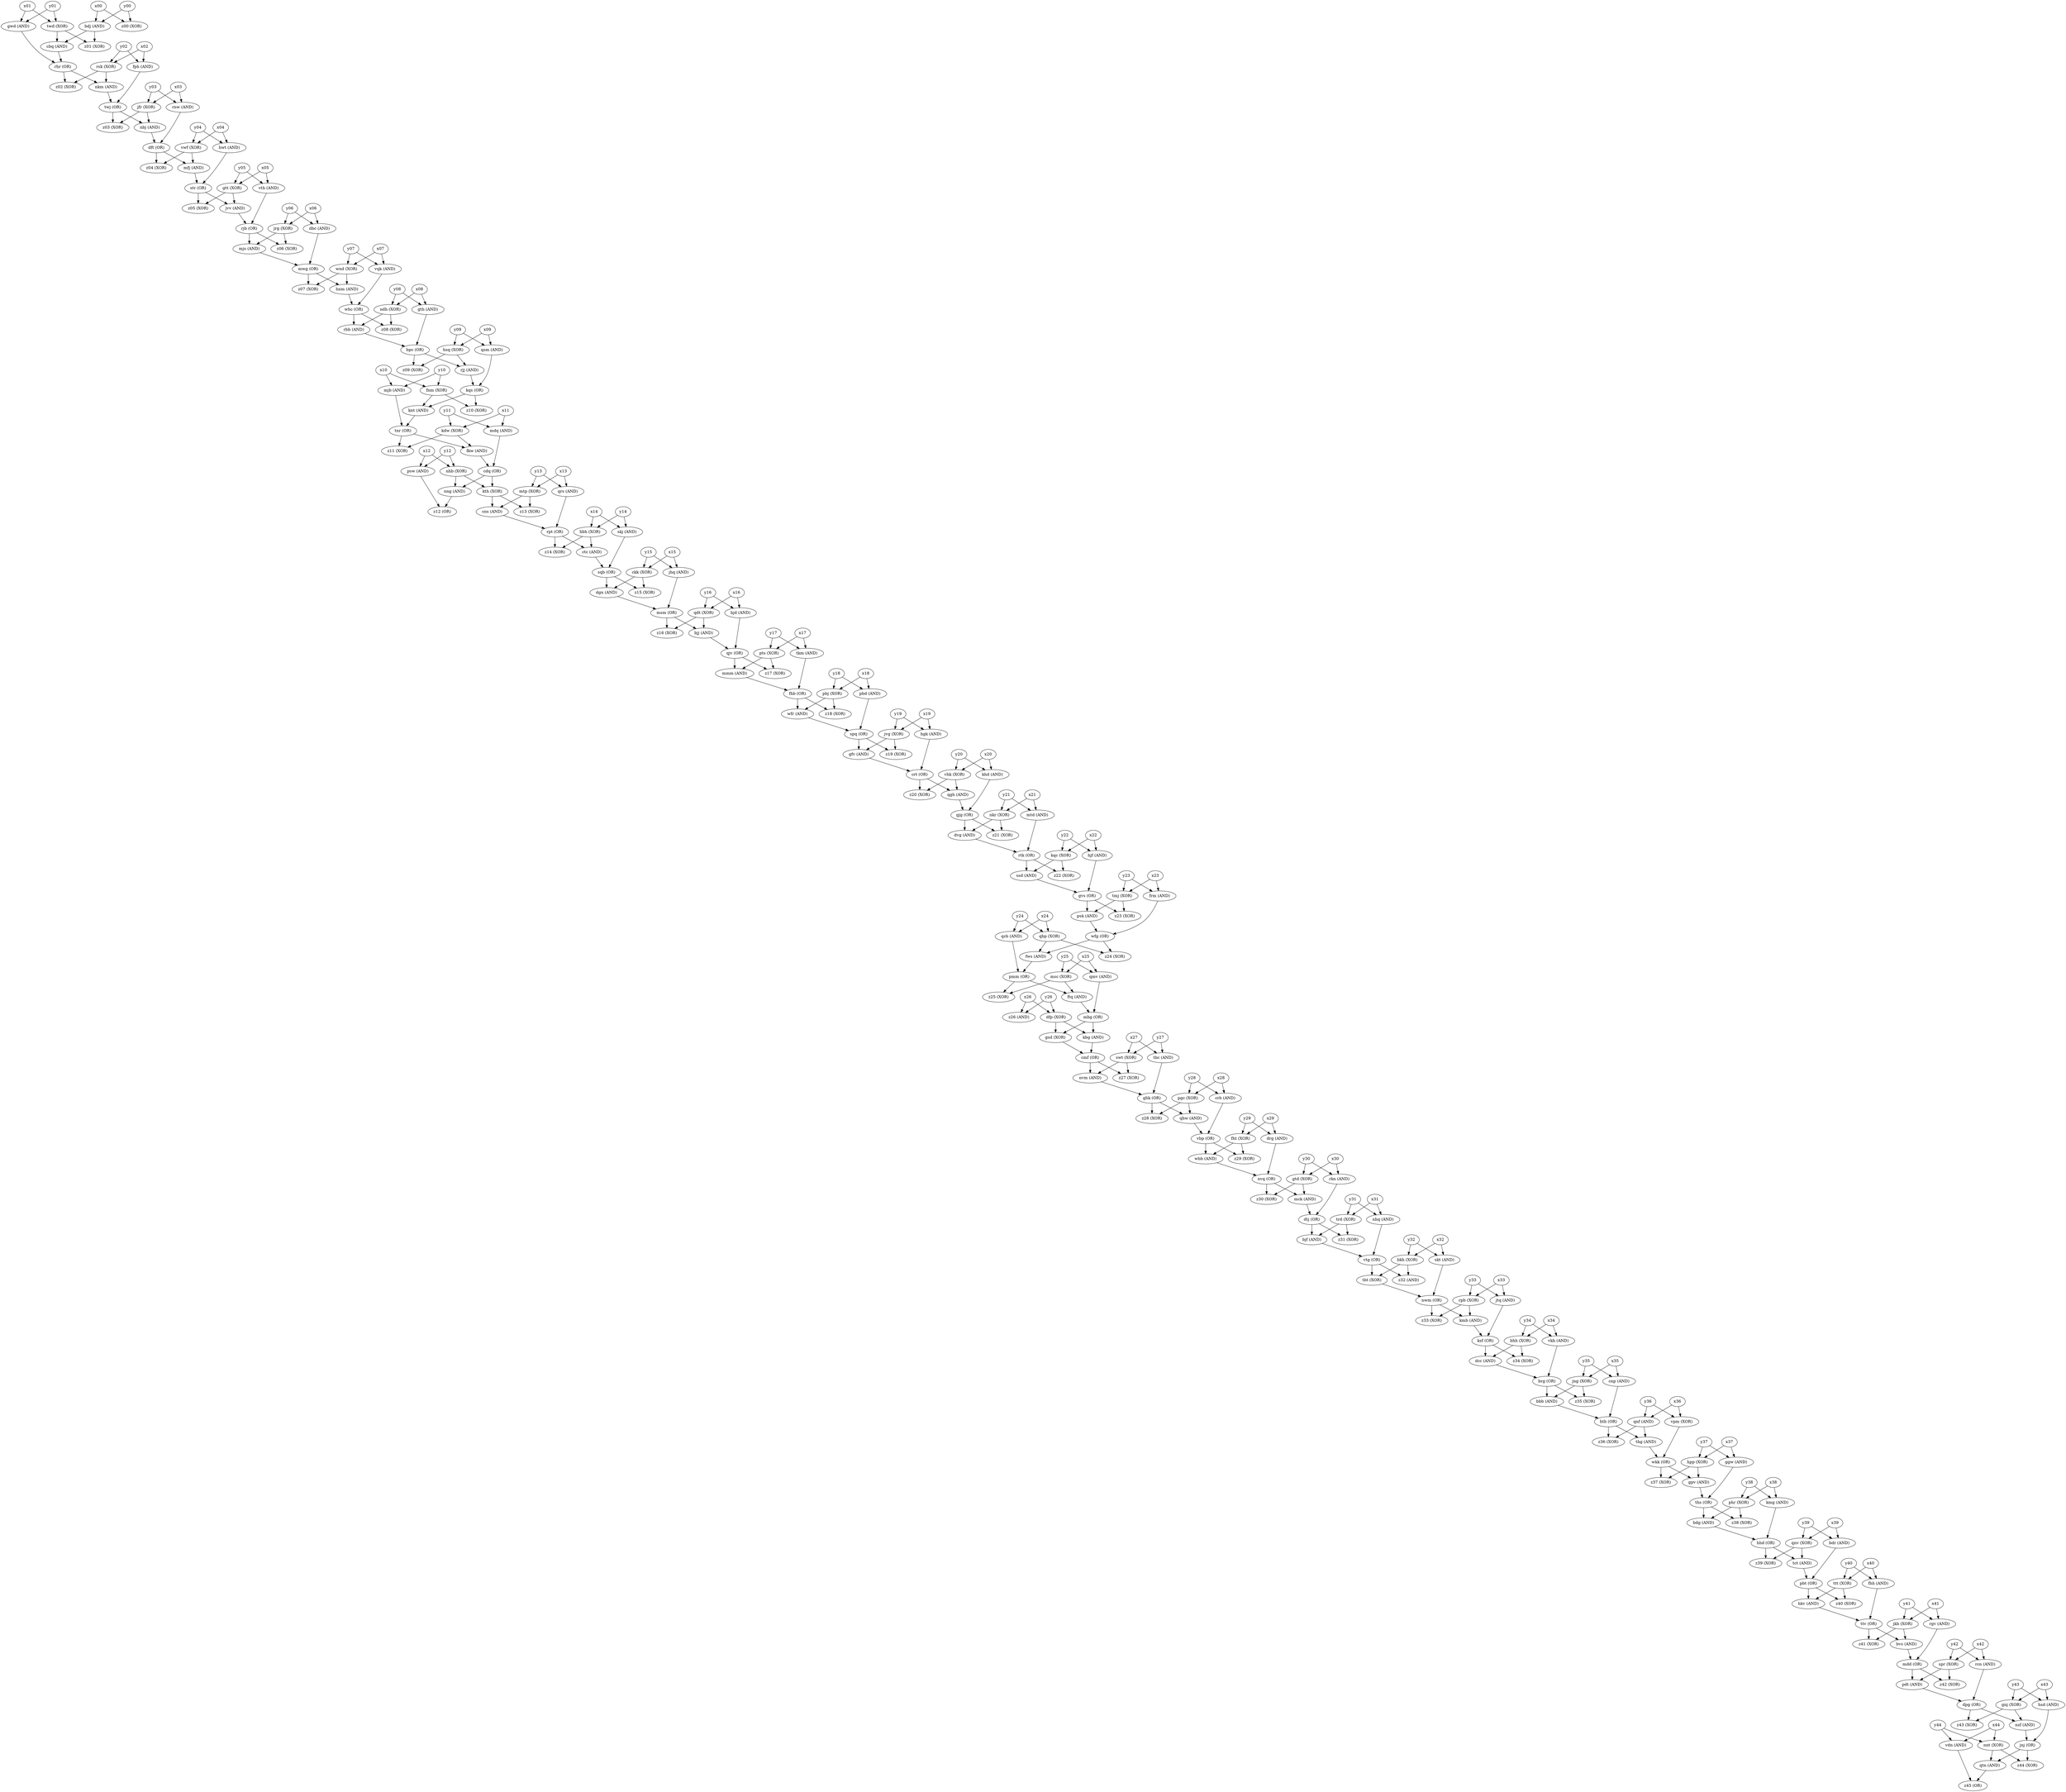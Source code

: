 digraph G {
    x00 [label="x00"];
    x01 [label="x01"];
    x02 [label="x02"];
    x03 [label="x03"];
    x04 [label="x04"];
    x05 [label="x05"];
    x06 [label="x06"];
    x07 [label="x07"];
    x08 [label="x08"];
    x09 [label="x09"];
    x10 [label="x10"];
    x11 [label="x11"];
    x12 [label="x12"];
    x13 [label="x13"];
    x14 [label="x14"];
    x15 [label="x15"];
    x16 [label="x16"];
    x17 [label="x17"];
    x18 [label="x18"];
    x19 [label="x19"];
    x20 [label="x20"];
    x21 [label="x21"];
    x22 [label="x22"];
    x23 [label="x23"];
    x24 [label="x24"];
    x25 [label="x25"];
    x26 [label="x26"];
    x27 [label="x27"];
    x28 [label="x28"];
    x29 [label="x29"];
    x30 [label="x30"];
    x31 [label="x31"];
    x32 [label="x32"];
    x33 [label="x33"];
    x34 [label="x34"];
    x35 [label="x35"];
    x36 [label="x36"];
    x37 [label="x37"];
    x38 [label="x38"];
    x39 [label="x39"];
    x40 [label="x40"];
    x41 [label="x41"];
    x42 [label="x42"];
    x43 [label="x43"];
    y00 [label="y00"];
    y01 [label="y01"];
    y02 [label="y02"];
    y03 [label="y03"];
    y04 [label="y04"];
    y05 [label="y05"];
    y06 [label="y06"];
    y07 [label="y07"];
    y08 [label="y08"];
    y09 [label="y09"];
    y10 [label="y10"];
    y11 [label="y11"];
    y12 [label="y12"];
    y13 [label="y13"];
    y14 [label="y14"];
    y15 [label="y15"];
    y16 [label="y16"];
    y17 [label="y17"];
    y18 [label="y18"];
    y19 [label="y19"];
    y20 [label="y20"];
    y21 [label="y21"];
    y22 [label="y22"];
    y23 [label="y23"];
    y24 [label="y24"];
    y25 [label="y25"];
    y26 [label="y26"];
    y27 [label="y27"];
    y28 [label="y28"];
    y29 [label="y29"];
    y30 [label="y30"];
    y31 [label="y31"];
    y32 [label="y32"];
    y33 [label="y33"];
    y34 [label="y34"];
    y35 [label="y35"];
    y36 [label="y36"];
    y37 [label="y37"];
    y38 [label="y38"];
    y39 [label="y39"];
    y40 [label="y40"];
    y41 [label="y41"];
    y42 [label="y42"];
    y43 [label="y43"];
    z15 [label="z15 (XOR)"];
    bjj [label="bjj (AND)"];
    z23 [label="z23 (XOR)"];
    twd [label="twd (XOR)"];
    mck [label="mck (AND)"];
    gwd [label="gwd (AND)"];
    crb [label="crb (AND)"];
    z29 [label="z29 (XOR)"];
    vhk [label="vhk (XOR)"];
    ttt [label="ttt (XOR)"];
    dft [label="dft (OR)"];
    fhh [label="fhh (AND)"];
    rnw [label="rnw (AND)"];
    whc [label="whc (OR)"];
    wnd [label="wnd (XOR)"];
    z24 [label="z24 (XOR)"];
    qnf [label="qnf (AND)"];
    vpm [label="vpm (XOR)"];
    hpp [label="hpp (XOR)"];
    dgn [label="dgn (AND)"];
    gjg [label="gjg (OR)"];
    rjb [label="rjb (OR)"];
    pbt [label="pbt (OR)"];
    ftq [label="ftq (AND)"];
    rsk [label="rsk (XOR)"];
    gpv [label="gpv (AND)"];
    ths [label="ths (OR)"];
    qdt [label="qdt (XOR)"];
    vdn [label="vdn (AND)"];
    z45 [label="z45 (OR)"];
    vwf [label="vwf (XOR)"];
    ndh [label="ndh (XOR)"];
    jnj [label="jnj (OR)"];
    z44 [label="z44 (XOR)"];
    rpt [label="rpt (OR)"];
    twj [label="twj (OR)"];
    ggw [label="ggw (AND)"];
    thg [label="thg (AND)"];
    jvv [label="jvv (AND)"];
    qgh [label="qgh (AND)"];
    cmf [label="cmf (OR)"];
    z40 [label="z40 (XOR)"];
    bkh [label="bkh (XOR)"];
    z08 [label="z08 (XOR)"];
    z05 [label="z05 (XOR)"];
    pts [label="pts (XOR)"];
    gsd [label="gsd (XOR)"];
    z12 [label="z12 (OR)"];
    hsq [label="hsq (XOR)"];
    rjj [label="rjj (AND)"];
    mtd [label="mtd (AND)"];
    hbh [label="hbh (XOR)"];
    dfp [label="dfp (XOR)"];
    sqb [label="sqb (OR)"];
    z27 [label="z27 (XOR)"];
    qtn [label="qtn (AND)"];
    nkm [label="nkm (AND)"];
    z38 [label="z38 (XOR)"];
    z32 [label="z32 (AND)"];
    rbb [label="rbb (AND)"];
    z31 [label="z31 (XOR)"];
    htb [label="htb (OR)"];
    z06 [label="z06 (XOR)"];
    z00 [label="z00 (XOR)"];
    fhb [label="fhb (OR)"];
    jng [label="jng (XOR)"];
    z22 [label="z22 (XOR)"];
    spr [label="spr (XOR)"];
    fht [label="fht (XOR)"];
    nbj [label="nbj (AND)"];
    cns [label="cns (AND)"];
    z35 [label="z35 (XOR)"];
    z01 [label="z01 (XOR)"];
    z36 [label="z36 (XOR)"];
    cnp [label="cnp (AND)"];
    rpb [label="rpb (XOR)"];
    vth [label="vth (AND)"];
    z21 [label="z21 (XOR)"];
    tct [label="tct (AND)"];
    mjb [label="mjb (AND)"];
    jkb [label="jkb (XOR)"];
    dvg [label="dvg (AND)"];
    jvg [label="jvg (XOR)"];
    pgc [label="pgc (XOR)"];
    nvm [label="nvm (AND)"];
    qhw [label="qhw (AND)"];
    ksf [label="ksf (OR)"];
    dpg [label="dpg (OR)"];
    kth [label="kth (XOR)"];
    hjf [label="hjf (AND)"];
    fnm [label="fnm (XOR)"];
    gvs [label="gvs (OR)"];
    vtg [label="vtg (OR)"];
    z28 [label="z28 (XOR)"];
    gth [label="gth (AND)"];
    nhb [label="nhb (XOR)"];
    mtp [label="mtp (XOR)"];
    vkh [label="vkh (AND)"];
    khd [label="khd (AND)"];
    knt [label="knt (AND)"];
    nvq [label="nvq (OR)"];
    ctc [label="ctc (AND)"];
    fkw [label="fkw (AND)"];
    gtd [label="gtd (XOR)"];
    cbq [label="cbq (AND)"];
    wbb [label="wbb (AND)"];
    hnm [label="hnm (AND)"];
    skj [label="skj (AND)"];
    ghk [label="ghk (OR)"];
    bpc [label="bpc (OR)"];
    z37 [label="z37 (XOR)"];
    jhq [label="jhq (AND)"];
    kqs [label="kqs (OR)"];
    gtt [label="gtt (XOR)"];
    hsd [label="hsd (AND)"];
    dtj [label="dtj (OR)"];
    kbg [label="kbg (AND)"];
    z42 [label="z42 (XOR)"];
    bvs [label="bvs (AND)"];
    bdj [label="bdj (AND)"];
    mwg [label="mwg (OR)"];
    nwm [label="nwm (OR)"];
    z20 [label="z20 (XOR)"];
    fph [label="fph (AND)"];
    qnv [label="qnv (XOR)"];
    z39 [label="z39 (XOR)"];
    nnt [label="nnt (XOR)"];
    qcb [label="qcb (AND)"];
    nsf [label="nsf (AND)"];
    bhh [label="bhh (XOR)"];
    kqc [label="kqc (XOR)"];
    nhq [label="nhq (AND)"];
    hwt [label="hwt (AND)"];
    skt [label="skt (AND)"];
    vqk [label="vqk (AND)"];
    msc [label="msc (XOR)"];
    z43 [label="z43 (XOR)"];
    qsm [label="qsm (AND)"];
    z13 [label="z13 (XOR)"];
    tmj [label="tmj (XOR)"];
    phr [label="phr (XOR)"];
    dbc [label="dbc (AND)"];
    z19 [label="z19 (XOR)"];
    kmg [label="kmg (AND)"];
    z11 [label="z11 (XOR)"];
    rtk [label="rtk (OR)"];
    cdq [label="cdq (OR)"];
    rhr [label="rhr (OR)"];
    z03 [label="z03 (XOR)"];
    z14 [label="z14 (XOR)"];
    z18 [label="z18 (XOR)"];
    crt [label="crt (OR)"];
    hhd [label="hhd (OR)"];
    jtq [label="jtq (AND)"];
    fws [label="fws (AND)"];
    z09 [label="z09 (XOR)"];
    tkm [label="tkm (AND)"];
    z17 [label="z17 (XOR)"];
    tbt [label="tbt (XOR)"];
    pbd [label="pbd (AND)"];
    hjd [label="hjd (AND)"];
    trd [label="trd (XOR)"];
    z16 [label="z16 (XOR)"];
    z34 [label="z34 (XOR)"];
    brg [label="brg (OR)"];
    ttv [label="ttv (OR)"];
    mdd [label="mdd (OR)"];
    qrs [label="qrs (AND)"];
    psk [label="psk (AND)"];
    wfr [label="wfr (AND)"];
    nng [label="nng (AND)"];
    rgv [label="rgv (AND)"];
    tbc [label="tbc (AND)"];
    z10 [label="z10 (XOR)"];
    msm [label="msm (OR)"];
    tnr [label="tnr (OR)"];
    qmv [label="qmv (AND)"];
    bjf [label="bjf (AND)"];
    swt [label="swt (XOR)"];
    mmm [label="mmm (AND)"];
    pdt [label="pdt (AND)"];
    spq [label="spq (OR)"];
    mbg [label="mbg (OR)"];
    mdq [label="mdq (AND)"];
    hkv [label="hkv (AND)"];
    mjs [label="mjs (AND)"];
    jfr [label="jfr (XOR)"];
    wkk [label="wkk (OR)"];
    kdw [label="kdw (XOR)"];
    gfv [label="gfv (AND)"];
    z41 [label="z41 (XOR)"];
    str [label="str (OR)"];
    mfj [label="mfj (AND)"];
    frm [label="frm (AND)"];
    kmb [label="kmb (AND)"];
    z33 [label="z33 (XOR)"];
    z26 [label="z26 (AND)"];
    ckk [label="ckk (XOR)"];
    pbj [label="pbj (XOR)"];
    psw [label="psw (AND)"];
    nkr [label="nkr (XOR)"];
    bbb [label="bbb (AND)"];
    drg [label="drg (AND)"];
    hgk [label="hgk (AND)"];
    wfg [label="wfg (OR)"];
    ssd [label="ssd (AND)"];
    z07 [label="z07 (XOR)"];
    qbp [label="qbp (XOR)"];
    z04 [label="z04 (XOR)"];
    rkn [label="rkn (AND)"];
    z25 [label="z25 (XOR)"];
    qjv [label="qjv (OR)"];
    z02 [label="z02 (XOR)"];
    bdr [label="bdr (AND)"];
    jrg [label="jrg (XOR)"];
    vbp [label="vbp (OR)"];
    bdg [label="bdg (AND)"];
    gnj [label="gnj (XOR)"];
    pmm [label="pmm (OR)"];
    dcc [label="dcc (AND)"];
    rcn [label="rcn (AND)"];
    z30 [label="z30 (XOR)"];
  ckk -> z15;
  sqb -> z15;
  msm -> bjj;
  qdt -> bjj;
  gvs -> z23;
  tmj -> z23;
  y01 -> twd;
  x01 -> twd;
  nvq -> mck;
  gtd -> mck;
  y01 -> gwd;
  x01 -> gwd;
  x28 -> crb;
  y28 -> crb;
  fht -> z29;
  vbp -> z29;
  x20 -> vhk;
  y20 -> vhk;
  x40 -> ttt;
  y40 -> ttt;
  nbj -> dft;
  rnw -> dft;
  y40 -> fhh;
  x40 -> fhh;
  y03 -> rnw;
  x03 -> rnw;
  hnm -> whc;
  vqk -> whc;
  x07 -> wnd;
  y07 -> wnd;
  wfg -> z24;
  qbp -> z24;
  y36 -> qnf;
  x36 -> qnf;
  y36 -> vpm;
  x36 -> vpm;
  x37 -> hpp;
  y37 -> hpp;
  ckk -> dgn;
  sqb -> dgn;
  khd -> gjg;
  qgh -> gjg;
  vth -> rjb;
  jvv -> rjb;
  bdr -> pbt;
  tct -> pbt;
  pmm -> ftq;
  msc -> ftq;
  x02 -> rsk;
  y02 -> rsk;
  hpp -> gpv;
  wkk -> gpv;
  ggw -> ths;
  gpv -> ths;
  x16 -> qdt;
  y16 -> qdt;
  y44 -> vdn;
  x44 -> vdn;
  vdn -> z45;
  qtn -> z45;
  y04 -> vwf;
  x04 -> vwf;
  y08 -> ndh;
  x08 -> ndh;
  hsd -> jnj;
  nsf -> jnj;
  nnt -> z44;
  jnj -> z44;
  cns -> rpt;
  qrs -> rpt;
  fph -> twj;
  nkm -> twj;
  x37 -> ggw;
  y37 -> ggw;
  htb -> thg;
  qnf -> thg;
  str -> jvv;
  gtt -> jvv;
  vhk -> qgh;
  crt -> qgh;
  gsd -> cmf;
  kbg -> cmf;
  ttt -> z40;
  pbt -> z40;
  x32 -> bkh;
  y32 -> bkh;
  whc -> z08;
  ndh -> z08;
  str -> z05;
  gtt -> z05;
  x17 -> pts;
  y17 -> pts;
  dfp -> gsd;
  mbg -> gsd;
  psw -> z12;
  nng -> z12;
  x09 -> hsq;
  y09 -> hsq;
  hsq -> rjj;
  bpc -> rjj;
  x21 -> mtd;
  y21 -> mtd;
  y14 -> hbh;
  x14 -> hbh;
  y26 -> dfp;
  x26 -> dfp;
  ctc -> sqb;
  skj -> sqb;
  swt -> z27;
  cmf -> z27;
  nnt -> qtn;
  jnj -> qtn;
  rhr -> nkm;
  rsk -> nkm;
  phr -> z38;
  ths -> z38;
  vtg -> z32;
  bkh -> z32;
  ndh -> rbb;
  whc -> rbb;
  trd -> z31;
  dtj -> z31;
  bbb -> htb;
  cnp -> htb;
  rjb -> z06;
  jrg -> z06;
  x00 -> z00;
  y00 -> z00;
  tkm -> fhb;
  mmm -> fhb;
  y35 -> jng;
  x35 -> jng;
  kqc -> z22;
  rtk -> z22;
  y42 -> spr;
  x42 -> spr;
  y29 -> fht;
  x29 -> fht;
  twj -> nbj;
  jfr -> nbj;
  mtp -> cns;
  kth -> cns;
  jng -> z35;
  brg -> z35;
  twd -> z01;
  bdj -> z01;
  htb -> z36;
  qnf -> z36;
  x35 -> cnp;
  y35 -> cnp;
  x33 -> rpb;
  y33 -> rpb;
  x05 -> vth;
  y05 -> vth;
  nkr -> z21;
  gjg -> z21;
  qnv -> tct;
  hhd -> tct;
  y10 -> mjb;
  x10 -> mjb;
  y41 -> jkb;
  x41 -> jkb;
  nkr -> dvg;
  gjg -> dvg;
  x19 -> jvg;
  y19 -> jvg;
  y28 -> pgc;
  x28 -> pgc;
  swt -> nvm;
  cmf -> nvm;
  ghk -> qhw;
  pgc -> qhw;
  kmb -> ksf;
  jtq -> ksf;
  pdt -> dpg;
  rcn -> dpg;
  nhb -> kth;
  cdq -> kth;
  x22 -> hjf;
  y22 -> hjf;
  y10 -> fnm;
  x10 -> fnm;
  ssd -> gvs;
  hjf -> gvs;
  nhq -> vtg;
  bjf -> vtg;
  ghk -> z28;
  pgc -> z28;
  y08 -> gth;
  x08 -> gth;
  y12 -> nhb;
  x12 -> nhb;
  x13 -> mtp;
  y13 -> mtp;
  y34 -> vkh;
  x34 -> vkh;
  x20 -> khd;
  y20 -> khd;
  kqs -> knt;
  fnm -> knt;
  drg -> nvq;
  wbb -> nvq;
  hbh -> ctc;
  rpt -> ctc;
  tnr -> fkw;
  kdw -> fkw;
  x30 -> gtd;
  y30 -> gtd;
  twd -> cbq;
  bdj -> cbq;
  fht -> wbb;
  vbp -> wbb;
  mwg -> hnm;
  wnd -> hnm;
  x14 -> skj;
  y14 -> skj;
  tbc -> ghk;
  nvm -> ghk;
  rbb -> bpc;
  gth -> bpc;
  hpp -> z37;
  wkk -> z37;
  x15 -> jhq;
  y15 -> jhq;
  rjj -> kqs;
  qsm -> kqs;
  x05 -> gtt;
  y05 -> gtt;
  y43 -> hsd;
  x43 -> hsd;
  rkn -> dtj;
  mck -> dtj;
  mbg -> kbg;
  dfp -> kbg;
  mdd -> z42;
  spr -> z42;
  jkb -> bvs;
  ttv -> bvs;
  x00 -> bdj;
  y00 -> bdj;
  mjs -> mwg;
  dbc -> mwg;
  tbt -> nwm;
  skt -> nwm;
  crt -> z20;
  vhk -> z20;
  y02 -> fph;
  x02 -> fph;
  x39 -> qnv;
  y39 -> qnv;
  hhd -> z39;
  qnv -> z39;
  x44 -> nnt;
  y44 -> nnt;
  x24 -> qcb;
  y24 -> qcb;
  gnj -> nsf;
  dpg -> nsf;
  x34 -> bhh;
  y34 -> bhh;
  y22 -> kqc;
  x22 -> kqc;
  x31 -> nhq;
  y31 -> nhq;
  y04 -> hwt;
  x04 -> hwt;
  y32 -> skt;
  x32 -> skt;
  x07 -> vqk;
  y07 -> vqk;
  x25 -> msc;
  y25 -> msc;
  dpg -> z43;
  gnj -> z43;
  x09 -> qsm;
  y09 -> qsm;
  mtp -> z13;
  kth -> z13;
  x23 -> tmj;
  y23 -> tmj;
  x38 -> phr;
  y38 -> phr;
  x06 -> dbc;
  y06 -> dbc;
  spq -> z19;
  jvg -> z19;
  y38 -> kmg;
  x38 -> kmg;
  tnr -> z11;
  kdw -> z11;
  mtd -> rtk;
  dvg -> rtk;
  fkw -> cdq;
  mdq -> cdq;
  cbq -> rhr;
  gwd -> rhr;
  jfr -> z03;
  twj -> z03;
  rpt -> z14;
  hbh -> z14;
  fhb -> z18;
  pbj -> z18;
  hgk -> crt;
  gfv -> crt;
  bdg -> hhd;
  kmg -> hhd;
  x33 -> jtq;
  y33 -> jtq;
  qbp -> fws;
  wfg -> fws;
  bpc -> z09;
  hsq -> z09;
  y17 -> tkm;
  x17 -> tkm;
  pts -> z17;
  qjv -> z17;
  vtg -> tbt;
  bkh -> tbt;
  y18 -> pbd;
  x18 -> pbd;
  y16 -> hjd;
  x16 -> hjd;
  x31 -> trd;
  y31 -> trd;
  msm -> z16;
  qdt -> z16;
  ksf -> z34;
  bhh -> z34;
  vkh -> brg;
  dcc -> brg;
  fhh -> ttv;
  hkv -> ttv;
  rgv -> mdd;
  bvs -> mdd;
  y13 -> qrs;
  x13 -> qrs;
  gvs -> psk;
  tmj -> psk;
  fhb -> wfr;
  pbj -> wfr;
  nhb -> nng;
  cdq -> nng;
  y41 -> rgv;
  x41 -> rgv;
  y27 -> tbc;
  x27 -> tbc;
  fnm -> z10;
  kqs -> z10;
  jhq -> msm;
  dgn -> msm;
  mjb -> tnr;
  knt -> tnr;
  x25 -> qmv;
  y25 -> qmv;
  dtj -> bjf;
  trd -> bjf;
  y27 -> swt;
  x27 -> swt;
  qjv -> mmm;
  pts -> mmm;
  mdd -> pdt;
  spr -> pdt;
  pbd -> spq;
  wfr -> spq;
  qmv -> mbg;
  ftq -> mbg;
  x11 -> mdq;
  y11 -> mdq;
  ttt -> hkv;
  pbt -> hkv;
  jrg -> mjs;
  rjb -> mjs;
  x03 -> jfr;
  y03 -> jfr;
  thg -> wkk;
  vpm -> wkk;
  y11 -> kdw;
  x11 -> kdw;
  spq -> gfv;
  jvg -> gfv;
  ttv -> z41;
  jkb -> z41;
  hwt -> str;
  mfj -> str;
  vwf -> mfj;
  dft -> mfj;
  y23 -> frm;
  x23 -> frm;
  rpb -> kmb;
  nwm -> kmb;
  nwm -> z33;
  rpb -> z33;
  x26 -> z26;
  y26 -> z26;
  x15 -> ckk;
  y15 -> ckk;
  x18 -> pbj;
  y18 -> pbj;
  x12 -> psw;
  y12 -> psw;
  y21 -> nkr;
  x21 -> nkr;
  jng -> bbb;
  brg -> bbb;
  y29 -> drg;
  x29 -> drg;
  x19 -> hgk;
  y19 -> hgk;
  psk -> wfg;
  frm -> wfg;
  kqc -> ssd;
  rtk -> ssd;
  wnd -> z07;
  mwg -> z07;
  x24 -> qbp;
  y24 -> qbp;
  dft -> z04;
  vwf -> z04;
  x30 -> rkn;
  y30 -> rkn;
  pmm -> z25;
  msc -> z25;
  hjd -> qjv;
  bjj -> qjv;
  rsk -> z02;
  rhr -> z02;
  y39 -> bdr;
  x39 -> bdr;
  y06 -> jrg;
  x06 -> jrg;
  crb -> vbp;
  qhw -> vbp;
  phr -> bdg;
  ths -> bdg;
  x43 -> gnj;
  y43 -> gnj;
  fws -> pmm;
  qcb -> pmm;
  ksf -> dcc;
  bhh -> dcc;
  x42 -> rcn;
  y42 -> rcn;
  nvq -> z30;
  gtd -> z30;
}
